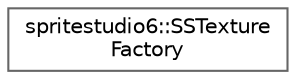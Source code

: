 digraph "Graphical Class Hierarchy"
{
 // LATEX_PDF_SIZE
  bgcolor="transparent";
  edge [fontname=Helvetica,fontsize=10,labelfontname=Helvetica,labelfontsize=10];
  node [fontname=Helvetica,fontsize=10,shape=box,height=0.2,width=0.4];
  rankdir="LR";
  Node0 [id="Node000000",label="spritestudio6::SSTexture\lFactory",height=0.2,width=0.4,color="grey40", fillcolor="white", style="filled",URL="$classspritestudio6_1_1_s_s_texture_factory.html",tooltip=" "];
}
